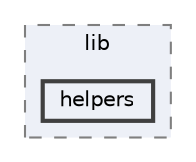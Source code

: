 digraph "pkiclassroomrescheduler/src/main/frontend/node_modules/axios/lib/helpers"
{
 // LATEX_PDF_SIZE
  bgcolor="transparent";
  edge [fontname=Helvetica,fontsize=10,labelfontname=Helvetica,labelfontsize=10];
  node [fontname=Helvetica,fontsize=10,shape=box,height=0.2,width=0.4];
  compound=true
  subgraph clusterdir_95b9516c55ccbbff063e12521fad8ac9 {
    graph [ bgcolor="#edf0f7", pencolor="grey50", label="lib", fontname=Helvetica,fontsize=10 style="filled,dashed", URL="dir_95b9516c55ccbbff063e12521fad8ac9.html",tooltip=""]
  dir_5ddc14255f5eb61de441935c70e6abea [label="helpers", fillcolor="#edf0f7", color="grey25", style="filled,bold", URL="dir_5ddc14255f5eb61de441935c70e6abea.html",tooltip=""];
  }
}
